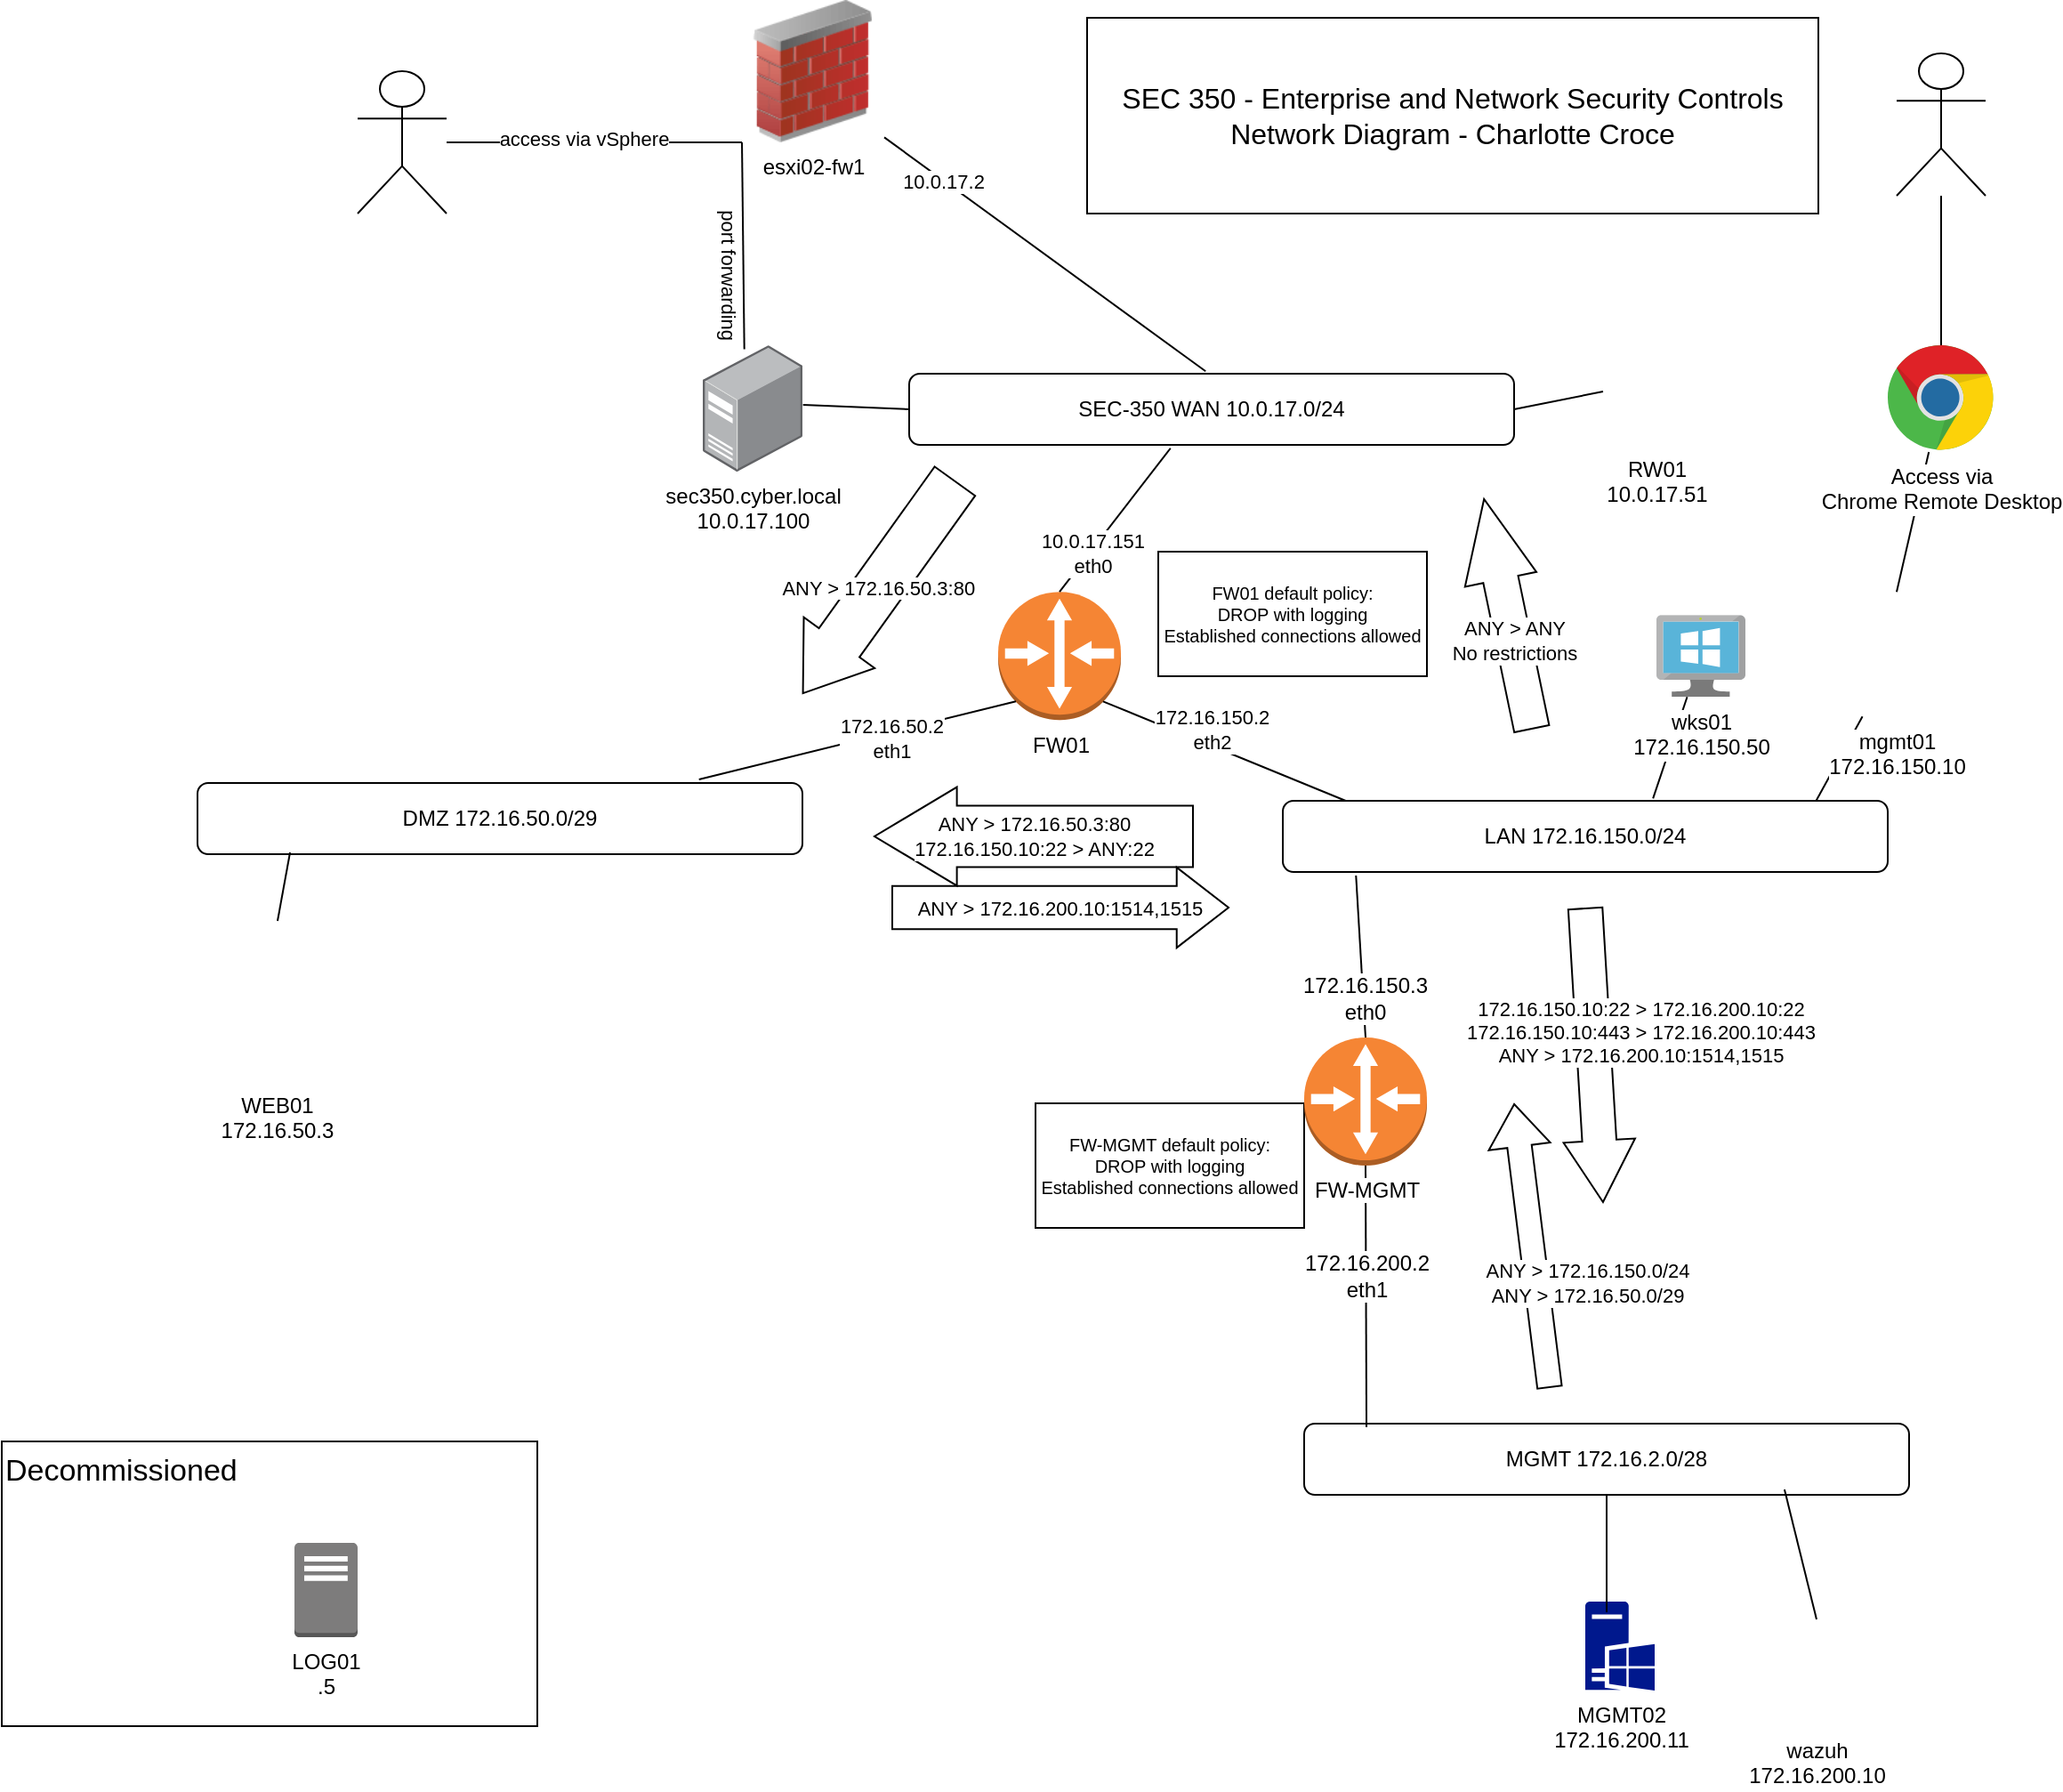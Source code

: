 <mxfile version="26.0.16">
  <diagram name="Page-1" id="vxOPZugNCJ2shPD0R46R">
    <mxGraphModel dx="1750" dy="953" grid="1" gridSize="10" guides="1" tooltips="1" connect="1" arrows="1" fold="1" page="1" pageScale="1" pageWidth="550" pageHeight="1100" math="0" shadow="0">
      <root>
        <mxCell id="0" />
        <mxCell id="1" parent="0" />
        <mxCell id="QNEkNaujJdXa7DJuXf_N-2" value="&lt;font style=&quot;font-size: 17px;&quot;&gt;Decommissioned&lt;/font&gt;" style="rounded=0;whiteSpace=wrap;html=1;align=left;verticalAlign=top;" parent="1" vertex="1">
          <mxGeometry x="50" y="980" width="301" height="160" as="geometry" />
        </mxCell>
        <mxCell id="WV4KZU-K2HEF4Ivt-XvY-5" value="SEC-350 WAN 10.0.17.0/24" style="rounded=1;whiteSpace=wrap;html=1;align=center;" parent="1" vertex="1">
          <mxGeometry x="560" y="380" width="340" height="40" as="geometry" />
        </mxCell>
        <mxCell id="WV4KZU-K2HEF4Ivt-XvY-7" value="LAN 172.16.150.0/24" style="rounded=1;whiteSpace=wrap;html=1;align=center;" parent="1" vertex="1">
          <mxGeometry x="770" y="620" width="340" height="40" as="geometry" />
        </mxCell>
        <mxCell id="WV4KZU-K2HEF4Ivt-XvY-8" value="DMZ 172.16.50.0/29" style="rounded=1;whiteSpace=wrap;html=1;align=center;" parent="1" vertex="1">
          <mxGeometry x="160" y="610" width="340" height="40" as="geometry" />
        </mxCell>
        <mxCell id="WV4KZU-K2HEF4Ivt-XvY-9" value="FW01" style="outlineConnect=0;dashed=0;verticalLabelPosition=bottom;verticalAlign=top;align=center;html=1;shape=mxgraph.aws3.router;fillColor=#F58534;gradientColor=none;" parent="1" vertex="1">
          <mxGeometry x="610" y="502.6" width="69" height="72" as="geometry" />
        </mxCell>
        <mxCell id="WV4KZU-K2HEF4Ivt-XvY-10" value="" style="endArrow=none;html=1;rounded=0;entryX=0.855;entryY=0.855;entryDx=0;entryDy=0;entryPerimeter=0;exitX=0.104;exitY=0;exitDx=0;exitDy=0;exitPerimeter=0;" parent="1" source="WV4KZU-K2HEF4Ivt-XvY-7" target="WV4KZU-K2HEF4Ivt-XvY-9" edge="1">
          <mxGeometry width="50" height="50" relative="1" as="geometry">
            <mxPoint x="921" y="710" as="sourcePoint" />
            <mxPoint x="971" y="660" as="targetPoint" />
          </mxGeometry>
        </mxCell>
        <mxCell id="WV4KZU-K2HEF4Ivt-XvY-12" value="172.16.150.2&lt;div&gt;eth2&lt;/div&gt;" style="edgeLabel;html=1;align=center;verticalAlign=middle;resizable=0;points=[];rotation=0;" parent="WV4KZU-K2HEF4Ivt-XvY-10" vertex="1" connectable="0">
          <mxGeometry x="0.002" y="2" relative="1" as="geometry">
            <mxPoint x="-6" y="-14" as="offset" />
          </mxGeometry>
        </mxCell>
        <mxCell id="WV4KZU-K2HEF4Ivt-XvY-15" value="" style="endArrow=none;html=1;rounded=0;entryX=0.145;entryY=0.855;entryDx=0;entryDy=0;entryPerimeter=0;exitX=0.829;exitY=-0.05;exitDx=0;exitDy=0;exitPerimeter=0;" parent="1" source="WV4KZU-K2HEF4Ivt-XvY-8" target="WV4KZU-K2HEF4Ivt-XvY-9" edge="1">
          <mxGeometry width="50" height="50" relative="1" as="geometry">
            <mxPoint x="491" y="560" as="sourcePoint" />
            <mxPoint x="541" y="510" as="targetPoint" />
          </mxGeometry>
        </mxCell>
        <mxCell id="WV4KZU-K2HEF4Ivt-XvY-16" value="172.16.50.2&lt;div&gt;eth1&lt;/div&gt;" style="edgeLabel;html=1;align=center;verticalAlign=middle;resizable=0;points=[];rotation=0;" parent="WV4KZU-K2HEF4Ivt-XvY-15" vertex="1" connectable="0">
          <mxGeometry x="0.4" y="-1" relative="1" as="geometry">
            <mxPoint x="-17" y="6" as="offset" />
          </mxGeometry>
        </mxCell>
        <mxCell id="WV4KZU-K2HEF4Ivt-XvY-18" value="LOG01&lt;div&gt;.5&lt;/div&gt;" style="outlineConnect=0;dashed=0;verticalLabelPosition=bottom;verticalAlign=top;align=center;html=1;shape=mxgraph.aws3.traditional_server;fillColor=#7D7C7C;gradientColor=none;" parent="1" vertex="1">
          <mxGeometry x="214.5" y="1037" width="35.5" height="53" as="geometry" />
        </mxCell>
        <mxCell id="WV4KZU-K2HEF4Ivt-XvY-21" value="" style="endArrow=none;html=1;rounded=0;entryX=0.5;entryY=0;entryDx=0;entryDy=0;exitX=0.153;exitY=0.975;exitDx=0;exitDy=0;exitPerimeter=0;" parent="1" source="WV4KZU-K2HEF4Ivt-XvY-8" target="8yr2mNF9FMK26sW0gYA2-46" edge="1">
          <mxGeometry width="50" height="50" relative="1" as="geometry">
            <mxPoint x="481" y="850" as="sourcePoint" />
            <mxPoint x="213.25" y="690" as="targetPoint" />
          </mxGeometry>
        </mxCell>
        <mxCell id="WV4KZU-K2HEF4Ivt-XvY-23" value="" style="endArrow=none;html=1;rounded=0;entryX=0.5;entryY=0;entryDx=0;entryDy=0;entryPerimeter=0;exitX=0.432;exitY=1.047;exitDx=0;exitDy=0;exitPerimeter=0;" parent="1" source="WV4KZU-K2HEF4Ivt-XvY-5" target="WV4KZU-K2HEF4Ivt-XvY-9" edge="1">
          <mxGeometry width="50" height="50" relative="1" as="geometry">
            <mxPoint x="805" y="530" as="sourcePoint" />
            <mxPoint x="855" y="480" as="targetPoint" />
          </mxGeometry>
        </mxCell>
        <mxCell id="6gv1575Ye6TbEdJx1Vt9-2" value="10.0.17.151&lt;div&gt;eth0&lt;/div&gt;" style="edgeLabel;html=1;align=center;verticalAlign=middle;resizable=0;points=[];" parent="WV4KZU-K2HEF4Ivt-XvY-23" vertex="1" connectable="0">
          <mxGeometry x="0.452" y="1" relative="1" as="geometry">
            <mxPoint as="offset" />
          </mxGeometry>
        </mxCell>
        <mxCell id="WV4KZU-K2HEF4Ivt-XvY-25" value="esxi02-fw1" style="image;html=1;image=img/lib/clip_art/networking/Firewall_02_128x128.png" parent="1" vertex="1">
          <mxGeometry x="466.01" y="170" width="80" height="80" as="geometry" />
        </mxCell>
        <mxCell id="WV4KZU-K2HEF4Ivt-XvY-26" value="&lt;div&gt;&lt;br&gt;&lt;/div&gt;" style="shape=umlActor;verticalLabelPosition=bottom;verticalAlign=top;html=1;outlineConnect=0;" parent="1" vertex="1">
          <mxGeometry x="250" y="210" width="50" height="80" as="geometry" />
        </mxCell>
        <mxCell id="WV4KZU-K2HEF4Ivt-XvY-27" value="" style="endArrow=none;html=1;rounded=0;exitX=0;exitY=1;exitDx=0;exitDy=0;" parent="1" source="WV4KZU-K2HEF4Ivt-XvY-25" target="WV4KZU-K2HEF4Ivt-XvY-26" edge="1">
          <mxGeometry width="50" height="50" relative="1" as="geometry">
            <mxPoint x="460" y="390" as="sourcePoint" />
            <mxPoint x="510" y="340" as="targetPoint" />
          </mxGeometry>
        </mxCell>
        <mxCell id="6gv1575Ye6TbEdJx1Vt9-1" value="access via vSphere" style="edgeLabel;html=1;align=center;verticalAlign=middle;resizable=0;points=[];" parent="WV4KZU-K2HEF4Ivt-XvY-27" vertex="1" connectable="0">
          <mxGeometry x="0.131" y="-2" relative="1" as="geometry">
            <mxPoint x="5" as="offset" />
          </mxGeometry>
        </mxCell>
        <mxCell id="WV4KZU-K2HEF4Ivt-XvY-29" value="sec350.cyber.local&lt;div&gt;10.0.17.100&lt;/div&gt;" style="image;points=[];aspect=fixed;html=1;align=center;shadow=0;dashed=0;image=img/lib/allied_telesis/computer_and_terminals/Server_Desktop.svg;" parent="1" vertex="1">
          <mxGeometry x="443.99" y="364" width="56.01" height="71" as="geometry" />
        </mxCell>
        <mxCell id="WV4KZU-K2HEF4Ivt-XvY-30" value="" style="endArrow=none;html=1;rounded=0;entryX=0;entryY=1;entryDx=0;entryDy=0;exitX=0.417;exitY=0.031;exitDx=0;exitDy=0;exitPerimeter=0;" parent="1" source="WV4KZU-K2HEF4Ivt-XvY-29" target="WV4KZU-K2HEF4Ivt-XvY-25" edge="1">
          <mxGeometry width="50" height="50" relative="1" as="geometry">
            <mxPoint x="620" y="470" as="sourcePoint" />
            <mxPoint x="670" y="420" as="targetPoint" />
          </mxGeometry>
        </mxCell>
        <mxCell id="WV4KZU-K2HEF4Ivt-XvY-31" value="port forwarding" style="edgeLabel;html=1;align=center;verticalAlign=middle;resizable=0;points=[];rotation=90;" parent="WV4KZU-K2HEF4Ivt-XvY-30" vertex="1" connectable="0">
          <mxGeometry x="-0.27" y="1" relative="1" as="geometry">
            <mxPoint x="-7" as="offset" />
          </mxGeometry>
        </mxCell>
        <mxCell id="WV4KZU-K2HEF4Ivt-XvY-32" value="" style="endArrow=none;html=1;rounded=0;exitX=0;exitY=0.5;exitDx=0;exitDy=0;entryX=1.006;entryY=0.471;entryDx=0;entryDy=0;entryPerimeter=0;" parent="1" source="WV4KZU-K2HEF4Ivt-XvY-5" edge="1" target="WV4KZU-K2HEF4Ivt-XvY-29">
          <mxGeometry width="50" height="50" relative="1" as="geometry">
            <mxPoint x="570" y="440" as="sourcePoint" />
            <mxPoint x="410" y="380" as="targetPoint" />
          </mxGeometry>
        </mxCell>
        <mxCell id="WV4KZU-K2HEF4Ivt-XvY-33" value="" style="endArrow=none;html=1;rounded=0;entryX=1;entryY=0.965;entryDx=0;entryDy=0;entryPerimeter=0;exitX=0.49;exitY=-0.035;exitDx=0;exitDy=0;exitPerimeter=0;" parent="1" source="WV4KZU-K2HEF4Ivt-XvY-5" target="WV4KZU-K2HEF4Ivt-XvY-25" edge="1">
          <mxGeometry width="50" height="50" relative="1" as="geometry">
            <mxPoint x="600" y="310" as="sourcePoint" />
            <mxPoint x="650" y="260" as="targetPoint" />
          </mxGeometry>
        </mxCell>
        <mxCell id="WV4KZU-K2HEF4Ivt-XvY-34" value="10.0.17.2" style="edgeLabel;html=1;align=center;verticalAlign=middle;resizable=0;points=[];" parent="WV4KZU-K2HEF4Ivt-XvY-33" vertex="1" connectable="0">
          <mxGeometry x="0.736" y="-1" relative="1" as="geometry">
            <mxPoint x="8" y="8" as="offset" />
          </mxGeometry>
        </mxCell>
        <mxCell id="JkLcdCIDIRtKrtIc7PYW-1" value="RW01&lt;div&gt;10.0.17.51&lt;/div&gt;" style="shape=image;html=1;verticalAlign=top;verticalLabelPosition=bottom;labelBackgroundColor=#ffffff;imageAspect=0;aspect=fixed;image=https://cdn1.iconfinder.com/data/icons/operating-system-flat-1/30/ubuntu-128.png;clipPath=inset(10.94% 10.94% 10.94% 10.94%);" parent="1" vertex="1">
          <mxGeometry x="950" y="360" width="60" height="60" as="geometry" />
        </mxCell>
        <mxCell id="JkLcdCIDIRtKrtIc7PYW-4" value="MGMT 172.16.2.0/28" style="rounded=1;whiteSpace=wrap;html=1;align=center;" parent="1" vertex="1">
          <mxGeometry x="782" y="970" width="340" height="40" as="geometry" />
        </mxCell>
        <mxCell id="JkLcdCIDIRtKrtIc7PYW-5" value="" style="endArrow=none;html=1;rounded=0;fontSize=12;startSize=8;endSize=8;curved=1;entryX=0.121;entryY=1.05;entryDx=0;entryDy=0;entryPerimeter=0;exitX=0.5;exitY=0;exitDx=0;exitDy=0;exitPerimeter=0;" parent="1" source="JkLcdCIDIRtKrtIc7PYW-6" target="WV4KZU-K2HEF4Ivt-XvY-7" edge="1">
          <mxGeometry width="50" height="50" relative="1" as="geometry">
            <mxPoint x="846" y="800" as="sourcePoint" />
            <mxPoint x="1034" y="830" as="targetPoint" />
          </mxGeometry>
        </mxCell>
        <mxCell id="JkLcdCIDIRtKrtIc7PYW-17" value="&lt;div&gt;172.16.150.3&lt;/div&gt;eth0" style="edgeLabel;html=1;align=center;verticalAlign=middle;resizable=0;points=[];fontSize=12;" parent="JkLcdCIDIRtKrtIc7PYW-5" vertex="1" connectable="0">
          <mxGeometry x="-0.517" y="-1" relative="1" as="geometry">
            <mxPoint as="offset" />
          </mxGeometry>
        </mxCell>
        <mxCell id="JkLcdCIDIRtKrtIc7PYW-9" value="" style="endArrow=none;html=1;rounded=0;fontSize=12;startSize=8;endSize=8;curved=1;exitX=0.5;exitY=1;exitDx=0;exitDy=0;exitPerimeter=0;entryX=0.103;entryY=0.05;entryDx=0;entryDy=0;entryPerimeter=0;" parent="1" source="JkLcdCIDIRtKrtIc7PYW-6" target="JkLcdCIDIRtKrtIc7PYW-4" edge="1">
          <mxGeometry width="50" height="50" relative="1" as="geometry">
            <mxPoint x="984" y="880" as="sourcePoint" />
            <mxPoint x="1034" y="830" as="targetPoint" />
          </mxGeometry>
        </mxCell>
        <mxCell id="JkLcdCIDIRtKrtIc7PYW-18" value="172.16.200.2&lt;div&gt;eth1&lt;/div&gt;" style="edgeLabel;html=1;align=center;verticalAlign=middle;resizable=0;points=[];fontSize=12;" parent="JkLcdCIDIRtKrtIc7PYW-9" vertex="1" connectable="0">
          <mxGeometry x="-0.273" y="1" relative="1" as="geometry">
            <mxPoint x="-1" y="8" as="offset" />
          </mxGeometry>
        </mxCell>
        <mxCell id="JkLcdCIDIRtKrtIc7PYW-11" value="wazuh&lt;div&gt;172.16.200.10&lt;/div&gt;" style="shape=image;html=1;verticalAlign=top;verticalLabelPosition=bottom;labelBackgroundColor=#ffffff;imageAspect=0;aspect=fixed;image=https://cdn1.iconfinder.com/data/icons/logos-brands-1/24/logo_brand_brands_logos_ubuntu-128.png" parent="1" vertex="1">
          <mxGeometry x="1040" y="1080" width="60" height="60" as="geometry" />
        </mxCell>
        <mxCell id="JkLcdCIDIRtKrtIc7PYW-12" value="MGMT02&lt;div&gt;172.16.200.11&lt;/div&gt;" style="sketch=0;aspect=fixed;pointerEvents=1;shadow=0;dashed=0;html=1;strokeColor=none;labelPosition=center;verticalLabelPosition=bottom;verticalAlign=top;align=center;fillColor=#00188D;shape=mxgraph.mscae.enterprise.windows_server" parent="1" vertex="1">
          <mxGeometry x="940" y="1070" width="39" height="50" as="geometry" />
        </mxCell>
        <mxCell id="JkLcdCIDIRtKrtIc7PYW-15" value="" style="endArrow=none;html=1;rounded=0;fontSize=12;startSize=8;endSize=8;curved=1;entryX=0.5;entryY=1;entryDx=0;entryDy=0;exitX=0.308;exitY=0.12;exitDx=0;exitDy=0;exitPerimeter=0;" parent="1" source="JkLcdCIDIRtKrtIc7PYW-12" target="JkLcdCIDIRtKrtIc7PYW-4" edge="1">
          <mxGeometry width="50" height="50" relative="1" as="geometry">
            <mxPoint x="984" y="1000" as="sourcePoint" />
            <mxPoint x="1034" y="950" as="targetPoint" />
          </mxGeometry>
        </mxCell>
        <mxCell id="JkLcdCIDIRtKrtIc7PYW-16" value="" style="endArrow=none;html=1;rounded=0;fontSize=12;startSize=8;endSize=8;curved=1;entryX=0.794;entryY=0.925;entryDx=0;entryDy=0;entryPerimeter=0;exitX=0.5;exitY=0;exitDx=0;exitDy=0;" parent="1" source="JkLcdCIDIRtKrtIc7PYW-11" target="JkLcdCIDIRtKrtIc7PYW-4" edge="1">
          <mxGeometry width="50" height="50" relative="1" as="geometry">
            <mxPoint x="984" y="1000" as="sourcePoint" />
            <mxPoint x="1034" y="950" as="targetPoint" />
          </mxGeometry>
        </mxCell>
        <mxCell id="8yr2mNF9FMK26sW0gYA2-4" value="&lt;div&gt;ANY &amp;gt; 172.16.50.3:80&lt;/div&gt;&lt;div&gt;172.16.150.10:22 &amp;gt; ANY:22&lt;/div&gt;" style="shape=flexArrow;endArrow=classic;html=1;rounded=0;endSize=15.103;strokeWidth=1;sourcePerimeterSpacing=0;startSize=6;width=34.483;" edge="1" parent="1">
          <mxGeometry width="50" height="50" relative="1" as="geometry">
            <mxPoint x="720" y="640" as="sourcePoint" />
            <mxPoint x="540" y="640" as="targetPoint" />
          </mxGeometry>
        </mxCell>
        <mxCell id="8yr2mNF9FMK26sW0gYA2-7" value="ANY &gt; 172.16.200.10:1514,1515" style="shape=flexArrow;endArrow=classic;rounded=0;width=24.138;endSize=9.379;" edge="1" parent="1">
          <mxGeometry width="50" height="50" relative="1" as="geometry">
            <mxPoint x="550" y="680" as="sourcePoint" />
            <mxPoint x="740" y="680" as="targetPoint" />
            <mxPoint as="offset" />
          </mxGeometry>
        </mxCell>
        <mxCell id="8yr2mNF9FMK26sW0gYA2-12" value="ANY &gt; 172.16.50.3:80" style="shape=flexArrow;endArrow=classic;rounded=0;endSize=11.33;strokeWidth=1;sourcePerimeterSpacing=0;startSize=6;width=28;horizontal=1;labelBackgroundColor=default;" edge="1" parent="1">
          <mxGeometry width="50" height="50" relative="1" as="geometry">
            <mxPoint x="586" y="440" as="sourcePoint" />
            <mxPoint x="500" y="560" as="targetPoint" />
          </mxGeometry>
        </mxCell>
        <mxCell id="8yr2mNF9FMK26sW0gYA2-15" value="&lt;div&gt;ANY &amp;gt; ANY&lt;/div&gt;&lt;div&gt;No restrictions&lt;br&gt;&lt;/div&gt;" style="shape=flexArrow;endArrow=classic;html=1;rounded=0;endSize=15.019;strokeWidth=1;sourcePerimeterSpacing=0;startSize=6;width=20;" edge="1" parent="1">
          <mxGeometry x="-0.232" width="50" height="50" relative="1" as="geometry">
            <mxPoint x="910" y="580" as="sourcePoint" />
            <mxPoint x="883" y="450" as="targetPoint" />
            <mxPoint as="offset" />
          </mxGeometry>
        </mxCell>
        <mxCell id="8yr2mNF9FMK26sW0gYA2-19" value="FW01 default policy:&#xa;DROP with logging&#xa;Established connections allowed " style="rounded=0;whiteSpace=wrap;fontSize=10;verticalAlign=middle;" vertex="1" parent="1">
          <mxGeometry x="700" y="480" width="151" height="70" as="geometry" />
        </mxCell>
        <mxCell id="8yr2mNF9FMK26sW0gYA2-20" value="" style="endArrow=none;html=1;rounded=0;entryX=0;entryY=0.5;entryDx=0;entryDy=0;exitX=1;exitY=0.5;exitDx=0;exitDy=0;" edge="1" parent="1" source="WV4KZU-K2HEF4Ivt-XvY-5" target="JkLcdCIDIRtKrtIc7PYW-1">
          <mxGeometry width="50" height="50" relative="1" as="geometry">
            <mxPoint x="730" y="490" as="sourcePoint" />
            <mxPoint x="780" y="440" as="targetPoint" />
          </mxGeometry>
        </mxCell>
        <mxCell id="8yr2mNF9FMK26sW0gYA2-23" value="FW-MGMT default policy:&#xa;DROP with logging&#xa;Established connections allowed " style="rounded=0;whiteSpace=wrap;fontSize=10;verticalAlign=middle;" vertex="1" parent="1">
          <mxGeometry x="631" y="790" width="151" height="70" as="geometry" />
        </mxCell>
        <mxCell id="8yr2mNF9FMK26sW0gYA2-25" value="" style="shape=flexArrow;endArrow=classic;html=1;rounded=0;width=19.259;endSize=11.2;" edge="1" parent="1">
          <mxGeometry width="50" height="50" relative="1" as="geometry">
            <mxPoint x="940" y="680" as="sourcePoint" />
            <mxPoint x="950" y="846" as="targetPoint" />
          </mxGeometry>
        </mxCell>
        <mxCell id="8yr2mNF9FMK26sW0gYA2-26" value="&lt;div&gt;172.16.150.10:22 &amp;gt; 172.16.200.10:22&lt;br&gt;&lt;/div&gt;&lt;div&gt;172.16.150.10:443 &amp;gt; 172.16.200.10:443&lt;/div&gt;ANY &amp;gt; 172.16.200.10:1514,1515" style="edgeLabel;html=1;align=center;verticalAlign=middle;resizable=0;points=[];" vertex="1" connectable="0" parent="8yr2mNF9FMK26sW0gYA2-25">
          <mxGeometry x="-0.129" y="2" relative="1" as="geometry">
            <mxPoint x="24" y="-2" as="offset" />
          </mxGeometry>
        </mxCell>
        <mxCell id="8yr2mNF9FMK26sW0gYA2-28" value="" style="shape=flexArrow;endArrow=classic;html=1;rounded=0;width=13.793;endSize=7.634;" edge="1" parent="1">
          <mxGeometry width="50" height="50" relative="1" as="geometry">
            <mxPoint x="920" y="950" as="sourcePoint" />
            <mxPoint x="900" y="790" as="targetPoint" />
          </mxGeometry>
        </mxCell>
        <mxCell id="8yr2mNF9FMK26sW0gYA2-29" value="&lt;div&gt;ANY &amp;gt; 172.16.150.0/24&lt;/div&gt;&lt;div&gt;ANY &amp;gt; 172.16.50.0/29&lt;br&gt;&lt;/div&gt;" style="edgeLabel;html=1;align=center;verticalAlign=middle;resizable=0;points=[];" vertex="1" connectable="0" parent="8yr2mNF9FMK26sW0gYA2-28">
          <mxGeometry x="-0.042" y="-7" relative="1" as="geometry">
            <mxPoint x="23" y="18" as="offset" />
          </mxGeometry>
        </mxCell>
        <mxCell id="8yr2mNF9FMK26sW0gYA2-31" value="&lt;div&gt;&lt;br&gt;&lt;/div&gt;" style="shape=umlActor;verticalLabelPosition=bottom;verticalAlign=top;html=1;outlineConnect=0;" vertex="1" parent="1">
          <mxGeometry x="1115" y="200" width="50" height="80" as="geometry" />
        </mxCell>
        <mxCell id="8yr2mNF9FMK26sW0gYA2-33" value="" style="endArrow=none;html=1;rounded=0;exitX=0.612;exitY=-0.033;exitDx=0;exitDy=0;exitPerimeter=0;" edge="1" parent="1" source="WV4KZU-K2HEF4Ivt-XvY-7" target="JkLcdCIDIRtKrtIc7PYW-2">
          <mxGeometry width="50" height="50" relative="1" as="geometry">
            <mxPoint x="970" y="590" as="sourcePoint" />
            <mxPoint x="1020" y="540" as="targetPoint" />
          </mxGeometry>
        </mxCell>
        <mxCell id="8yr2mNF9FMK26sW0gYA2-34" value="" style="endArrow=none;html=1;rounded=0;exitX=0.882;exitY=-0.005;exitDx=0;exitDy=0;exitPerimeter=0;" edge="1" parent="1" source="WV4KZU-K2HEF4Ivt-XvY-7" target="JkLcdCIDIRtKrtIc7PYW-3">
          <mxGeometry width="50" height="50" relative="1" as="geometry">
            <mxPoint x="1020" y="570" as="sourcePoint" />
            <mxPoint x="1070" y="520" as="targetPoint" />
          </mxGeometry>
        </mxCell>
        <mxCell id="8yr2mNF9FMK26sW0gYA2-36" value="" style="endArrow=none;html=1;rounded=0;" edge="1" parent="1" source="8yr2mNF9FMK26sW0gYA2-35" target="8yr2mNF9FMK26sW0gYA2-31">
          <mxGeometry width="50" height="50" relative="1" as="geometry">
            <mxPoint x="1090" y="430" as="sourcePoint" />
            <mxPoint x="1140" y="380" as="targetPoint" />
          </mxGeometry>
        </mxCell>
        <mxCell id="8yr2mNF9FMK26sW0gYA2-37" value="" style="endArrow=none;html=1;rounded=0;entryX=0.5;entryY=0;entryDx=0;entryDy=0;" edge="1" parent="1" source="8yr2mNF9FMK26sW0gYA2-35" target="JkLcdCIDIRtKrtIc7PYW-3">
          <mxGeometry width="50" height="50" relative="1" as="geometry">
            <mxPoint x="1090" y="430" as="sourcePoint" />
            <mxPoint x="1140" y="380" as="targetPoint" />
          </mxGeometry>
        </mxCell>
        <mxCell id="8yr2mNF9FMK26sW0gYA2-35" value="&lt;div&gt;Access via&lt;/div&gt;&lt;div&gt;Chrome Remote Desktop&lt;br&gt;&lt;/div&gt;" style="dashed=0;outlineConnect=0;html=1;align=center;labelPosition=center;verticalLabelPosition=bottom;verticalAlign=top;shape=mxgraph.weblogos.chrome;labelBackgroundColor=default;" vertex="1" parent="1">
          <mxGeometry x="1110" y="364" width="60" height="60" as="geometry" />
        </mxCell>
        <mxCell id="JkLcdCIDIRtKrtIc7PYW-6" value="&lt;span&gt;FW-MGMT&lt;/span&gt;" style="outlineConnect=0;dashed=0;verticalLabelPosition=bottom;verticalAlign=top;align=center;html=1;shape=mxgraph.aws3.router;fillColor=#F58534;gradientColor=none;labelBackgroundColor=#FFFFFF;" parent="1" vertex="1">
          <mxGeometry x="782" y="753" width="69" height="72" as="geometry" />
        </mxCell>
        <mxCell id="JkLcdCIDIRtKrtIc7PYW-2" value="wks01&lt;div&gt;172.16.150.50&lt;/div&gt;" style="image;sketch=0;aspect=fixed;html=1;points=[];align=center;fontSize=12;image=img/lib/mscae/VirtualMachineWindows.svg;" parent="1" vertex="1">
          <mxGeometry x="980" y="515.6" width="50" height="46" as="geometry" />
        </mxCell>
        <mxCell id="JkLcdCIDIRtKrtIc7PYW-3" value="mgmt01&lt;div&gt;172.16.150.10&lt;/div&gt;" style="shape=image;html=1;verticalAlign=top;verticalLabelPosition=bottom;labelBackgroundColor=#ffffff;imageAspect=0;aspect=fixed;image=https://cdn1.iconfinder.com/data/icons/operating-system-flat-1/30/ubuntu-128.png" parent="1" vertex="1">
          <mxGeometry x="1080" y="502.6" width="70" height="70" as="geometry" />
        </mxCell>
        <mxCell id="8yr2mNF9FMK26sW0gYA2-38" value="&lt;div&gt;&lt;font style=&quot;font-size: 16px;&quot;&gt;SEC 350 - Enterprise and Network Security Controls&lt;/font&gt;&lt;/div&gt;&lt;div&gt;&lt;font style=&quot;font-size: 16px;&quot;&gt;&lt;font&gt;Network Diagram - Charlotte Croce&lt;/font&gt;&lt;font&gt;&lt;br&gt;&lt;/font&gt;&lt;/font&gt;&lt;/div&gt;" style="rounded=0;whiteSpace=wrap;html=1;" vertex="1" parent="1">
          <mxGeometry x="660" y="180" width="411" height="110" as="geometry" />
        </mxCell>
        <mxCell id="8yr2mNF9FMK26sW0gYA2-44" value="" style="shape=image;verticalLabelPosition=bottom;labelBackgroundColor=default;verticalAlign=top;aspect=fixed;imageAspect=0;image=https://wazuh.com/uploads/2022/05/wazuh-logo.png;" vertex="1" parent="1">
          <mxGeometry x="1071" y="1050" width="89.68" height="30" as="geometry" />
        </mxCell>
        <mxCell id="8yr2mNF9FMK26sW0gYA2-46" value="WEB01&#xa;172.16.50.3" style="shape=image;verticalLabelPosition=bottom;labelBackgroundColor=default;verticalAlign=top;aspect=fixed;imageAspect=0;image=https://static-00.iconduck.com/assets.00/centos-icon-2048x2048-39pfdqnc.png;" vertex="1" parent="1">
          <mxGeometry x="160" y="687.5" width="90" height="90" as="geometry" />
        </mxCell>
        <mxCell id="8yr2mNF9FMK26sW0gYA2-47" value="" style="shape=image;verticalLabelPosition=bottom;labelBackgroundColor=default;verticalAlign=top;aspect=fixed;imageAspect=0;image=https://www.apache.org/foundation/press/kit/feather.png;" vertex="1" parent="1">
          <mxGeometry x="250" y="687.5" width="56.58" height="100" as="geometry" />
        </mxCell>
      </root>
    </mxGraphModel>
  </diagram>
</mxfile>
